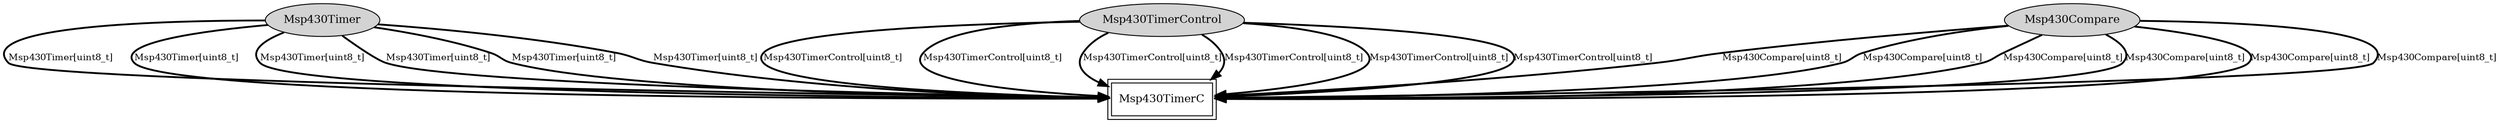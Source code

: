 digraph "tos.platforms.telosa.chips.cc2420x.tmicro.Msp430TimerMicroMapC" {
  n0x4106e608 [shape=ellipse, style=filled, label="Msp430Timer", fontsize=12];
  "Msp430TimerC" [fontsize=12, shape=box,peripheries=2, URL="../chtml/tos.platforms.telosa.chips.cc2420x.tmicro.Msp430TimerC.html"];
  n0x4106b5e8 [shape=ellipse, style=filled, label="Msp430TimerControl", fontsize=12];
  "Msp430TimerC" [fontsize=12, shape=box,peripheries=2, URL="../chtml/tos.platforms.telosa.chips.cc2420x.tmicro.Msp430TimerC.html"];
  n0x4106a3c8 [shape=ellipse, style=filled, label="Msp430Compare", fontsize=12];
  "Msp430TimerC" [fontsize=12, shape=box,peripheries=2, URL="../chtml/tos.platforms.telosa.chips.cc2420x.tmicro.Msp430TimerC.html"];
  "Msp430TimerC" [fontsize=12, shape=box,peripheries=2, URL="../chtml/tos.platforms.telosa.chips.cc2420x.tmicro.Msp430TimerC.html"];
  "Msp430TimerC" [fontsize=12, shape=box,peripheries=2, URL="../chtml/tos.platforms.telosa.chips.cc2420x.tmicro.Msp430TimerC.html"];
  "Msp430TimerC" [fontsize=12, shape=box,peripheries=2, URL="../chtml/tos.platforms.telosa.chips.cc2420x.tmicro.Msp430TimerC.html"];
  "Msp430TimerC" [fontsize=12, shape=box,peripheries=2, URL="../chtml/tos.platforms.telosa.chips.cc2420x.tmicro.Msp430TimerC.html"];
  "Msp430TimerC" [fontsize=12, shape=box,peripheries=2, URL="../chtml/tos.platforms.telosa.chips.cc2420x.tmicro.Msp430TimerC.html"];
  "Msp430TimerC" [fontsize=12, shape=box,peripheries=2, URL="../chtml/tos.platforms.telosa.chips.cc2420x.tmicro.Msp430TimerC.html"];
  "Msp430TimerC" [fontsize=12, shape=box,peripheries=2, URL="../chtml/tos.platforms.telosa.chips.cc2420x.tmicro.Msp430TimerC.html"];
  "Msp430TimerC" [fontsize=12, shape=box,peripheries=2, URL="../chtml/tos.platforms.telosa.chips.cc2420x.tmicro.Msp430TimerC.html"];
  "Msp430TimerC" [fontsize=12, shape=box,peripheries=2, URL="../chtml/tos.platforms.telosa.chips.cc2420x.tmicro.Msp430TimerC.html"];
  "Msp430TimerC" [fontsize=12, shape=box,peripheries=2, URL="../chtml/tos.platforms.telosa.chips.cc2420x.tmicro.Msp430TimerC.html"];
  "n0x4106e608" -> "Msp430TimerC" [label="Msp430Timer[uint8_t]", style=bold, URL="../ihtml/tos.chips.msp430.timer.Msp430Timer.html", fontsize=10];
  "n0x4106b5e8" -> "Msp430TimerC" [label="Msp430TimerControl[uint8_t]", style=bold, URL="../ihtml/tos.chips.msp430.timer.Msp430TimerControl.html", fontsize=10];
  "n0x4106a3c8" -> "Msp430TimerC" [label="Msp430Compare[uint8_t]", style=bold, URL="../ihtml/tos.chips.msp430.timer.Msp430Compare.html", fontsize=10];
  "n0x4106e608" -> "Msp430TimerC" [label="Msp430Timer[uint8_t]", style=bold, URL="../ihtml/tos.chips.msp430.timer.Msp430Timer.html", fontsize=10];
  "n0x4106b5e8" -> "Msp430TimerC" [label="Msp430TimerControl[uint8_t]", style=bold, URL="../ihtml/tos.chips.msp430.timer.Msp430TimerControl.html", fontsize=10];
  "n0x4106a3c8" -> "Msp430TimerC" [label="Msp430Compare[uint8_t]", style=bold, URL="../ihtml/tos.chips.msp430.timer.Msp430Compare.html", fontsize=10];
  "n0x4106e608" -> "Msp430TimerC" [label="Msp430Timer[uint8_t]", style=bold, URL="../ihtml/tos.chips.msp430.timer.Msp430Timer.html", fontsize=10];
  "n0x4106b5e8" -> "Msp430TimerC" [label="Msp430TimerControl[uint8_t]", style=bold, URL="../ihtml/tos.chips.msp430.timer.Msp430TimerControl.html", fontsize=10];
  "n0x4106a3c8" -> "Msp430TimerC" [label="Msp430Compare[uint8_t]", style=bold, URL="../ihtml/tos.chips.msp430.timer.Msp430Compare.html", fontsize=10];
  "n0x4106e608" -> "Msp430TimerC" [label="Msp430Timer[uint8_t]", style=bold, URL="../ihtml/tos.chips.msp430.timer.Msp430Timer.html", fontsize=10];
  "n0x4106b5e8" -> "Msp430TimerC" [label="Msp430TimerControl[uint8_t]", style=bold, URL="../ihtml/tos.chips.msp430.timer.Msp430TimerControl.html", fontsize=10];
  "n0x4106a3c8" -> "Msp430TimerC" [label="Msp430Compare[uint8_t]", style=bold, URL="../ihtml/tos.chips.msp430.timer.Msp430Compare.html", fontsize=10];
  "n0x4106e608" -> "Msp430TimerC" [label="Msp430Timer[uint8_t]", style=bold, URL="../ihtml/tos.chips.msp430.timer.Msp430Timer.html", fontsize=10];
  "n0x4106b5e8" -> "Msp430TimerC" [label="Msp430TimerControl[uint8_t]", style=bold, URL="../ihtml/tos.chips.msp430.timer.Msp430TimerControl.html", fontsize=10];
  "n0x4106a3c8" -> "Msp430TimerC" [label="Msp430Compare[uint8_t]", style=bold, URL="../ihtml/tos.chips.msp430.timer.Msp430Compare.html", fontsize=10];
  "n0x4106e608" -> "Msp430TimerC" [label="Msp430Timer[uint8_t]", style=bold, URL="../ihtml/tos.chips.msp430.timer.Msp430Timer.html", fontsize=10];
  "n0x4106b5e8" -> "Msp430TimerC" [label="Msp430TimerControl[uint8_t]", style=bold, URL="../ihtml/tos.chips.msp430.timer.Msp430TimerControl.html", fontsize=10];
  "n0x4106a3c8" -> "Msp430TimerC" [label="Msp430Compare[uint8_t]", style=bold, URL="../ihtml/tos.chips.msp430.timer.Msp430Compare.html", fontsize=10];
}
